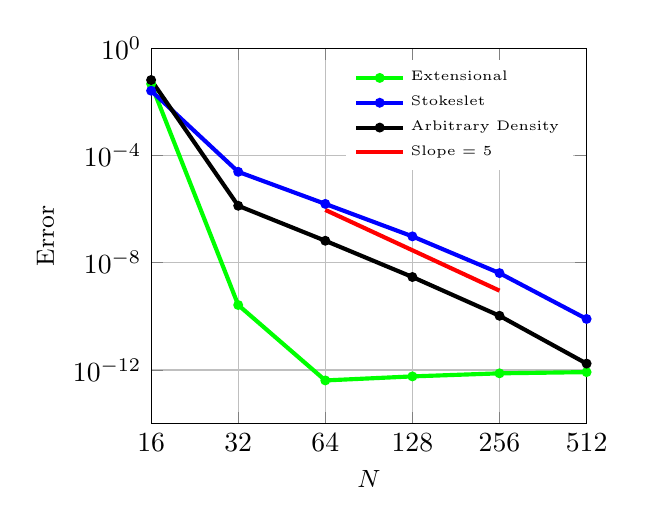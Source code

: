 \begin{tikzpicture}[scale=1]

\begin{axis}[
  width=2.8in, height=2.5in,
  xmin = 16,
  xmax = 512,
  ymin = 1e-14,
  ymax = 1e0,
  xlabel = {$N$},
  ylabel = {Error},
  xtick = {16,32,64,128,256,512},
  xticklabels = {$16$,$32$,$64$,$128$,$256$,$512$},
  ytick = {1e-12,1e-8,1e-4,1e0},
  yticklabels = {$10^{-12}$,$10^{-8}$,$10^{-4}$,$10^{0}$},
  label style = {font=\small},
  xmode = log,
  ymode = log,
  grid,
  legend entries = {Extensional,Stokeslet,Arbitrary Density,Slope = 5},
  legend pos = north east,
  legend style = {draw=none,font=\tiny},
  legend cell align = left 
  ]

\addplot [mark=*,mark size=1pt,green,line width=1.5] table{
16 4.66e-2
32 2.65e-10
64 4.08e-13
128 5.77e-13
256 7.51e-13
512 8.34e-13
};

\addplot [mark=*,mark size=1pt,blue,line width=1.5] table{
16 2.59e-2
32 2.45e-5
64 1.56e-6
128 9.60e-8
256 4.10e-9
512 8.01e-11
};

\addplot [mark=*,mark size=1pt,black,line width=1.5] table{
16 6.50e-2
32 1.33e-6
64 6.59e-8
128 2.93e-9
256 1.05e-10
512 1.73e-12
};

\addplot [mark=none,red,line width=1.5] table{
%16 9.537e-4
%32 2.98e-5
64 9.313e-7
128 2.91e-8
256 9.095e-10
%512 2.842e-11
};

\end{axis}

%\draw[gray,thin] (0,0) grid +(3,4);

\end{tikzpicture}

